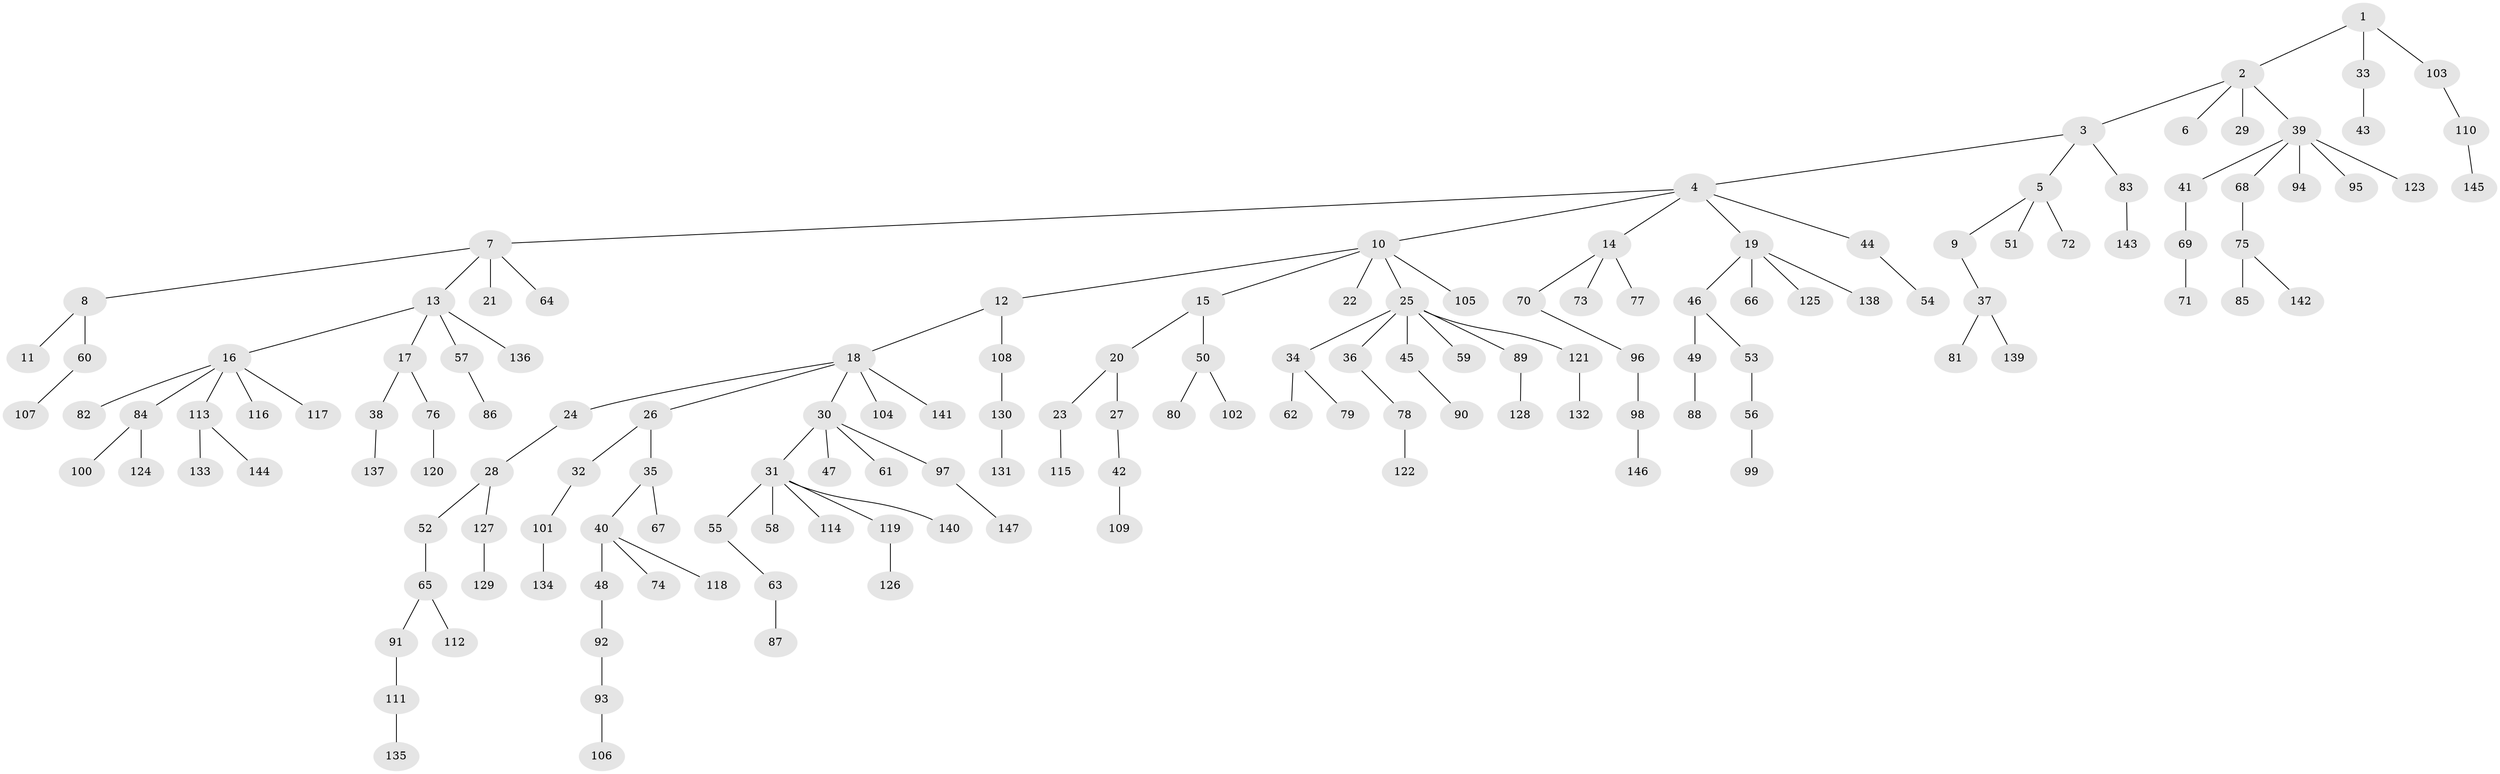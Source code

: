 // Generated by graph-tools (version 1.1) at 2025/02/03/09/25 03:02:18]
// undirected, 147 vertices, 146 edges
graph export_dot {
graph [start="1"]
  node [color=gray90,style=filled];
  1;
  2;
  3;
  4;
  5;
  6;
  7;
  8;
  9;
  10;
  11;
  12;
  13;
  14;
  15;
  16;
  17;
  18;
  19;
  20;
  21;
  22;
  23;
  24;
  25;
  26;
  27;
  28;
  29;
  30;
  31;
  32;
  33;
  34;
  35;
  36;
  37;
  38;
  39;
  40;
  41;
  42;
  43;
  44;
  45;
  46;
  47;
  48;
  49;
  50;
  51;
  52;
  53;
  54;
  55;
  56;
  57;
  58;
  59;
  60;
  61;
  62;
  63;
  64;
  65;
  66;
  67;
  68;
  69;
  70;
  71;
  72;
  73;
  74;
  75;
  76;
  77;
  78;
  79;
  80;
  81;
  82;
  83;
  84;
  85;
  86;
  87;
  88;
  89;
  90;
  91;
  92;
  93;
  94;
  95;
  96;
  97;
  98;
  99;
  100;
  101;
  102;
  103;
  104;
  105;
  106;
  107;
  108;
  109;
  110;
  111;
  112;
  113;
  114;
  115;
  116;
  117;
  118;
  119;
  120;
  121;
  122;
  123;
  124;
  125;
  126;
  127;
  128;
  129;
  130;
  131;
  132;
  133;
  134;
  135;
  136;
  137;
  138;
  139;
  140;
  141;
  142;
  143;
  144;
  145;
  146;
  147;
  1 -- 2;
  1 -- 33;
  1 -- 103;
  2 -- 3;
  2 -- 6;
  2 -- 29;
  2 -- 39;
  3 -- 4;
  3 -- 5;
  3 -- 83;
  4 -- 7;
  4 -- 10;
  4 -- 14;
  4 -- 19;
  4 -- 44;
  5 -- 9;
  5 -- 51;
  5 -- 72;
  7 -- 8;
  7 -- 13;
  7 -- 21;
  7 -- 64;
  8 -- 11;
  8 -- 60;
  9 -- 37;
  10 -- 12;
  10 -- 15;
  10 -- 22;
  10 -- 25;
  10 -- 105;
  12 -- 18;
  12 -- 108;
  13 -- 16;
  13 -- 17;
  13 -- 57;
  13 -- 136;
  14 -- 70;
  14 -- 73;
  14 -- 77;
  15 -- 20;
  15 -- 50;
  16 -- 82;
  16 -- 84;
  16 -- 113;
  16 -- 116;
  16 -- 117;
  17 -- 38;
  17 -- 76;
  18 -- 24;
  18 -- 26;
  18 -- 30;
  18 -- 104;
  18 -- 141;
  19 -- 46;
  19 -- 66;
  19 -- 125;
  19 -- 138;
  20 -- 23;
  20 -- 27;
  23 -- 115;
  24 -- 28;
  25 -- 34;
  25 -- 36;
  25 -- 45;
  25 -- 59;
  25 -- 89;
  25 -- 121;
  26 -- 32;
  26 -- 35;
  27 -- 42;
  28 -- 52;
  28 -- 127;
  30 -- 31;
  30 -- 47;
  30 -- 61;
  30 -- 97;
  31 -- 55;
  31 -- 58;
  31 -- 114;
  31 -- 119;
  31 -- 140;
  32 -- 101;
  33 -- 43;
  34 -- 62;
  34 -- 79;
  35 -- 40;
  35 -- 67;
  36 -- 78;
  37 -- 81;
  37 -- 139;
  38 -- 137;
  39 -- 41;
  39 -- 68;
  39 -- 94;
  39 -- 95;
  39 -- 123;
  40 -- 48;
  40 -- 74;
  40 -- 118;
  41 -- 69;
  42 -- 109;
  44 -- 54;
  45 -- 90;
  46 -- 49;
  46 -- 53;
  48 -- 92;
  49 -- 88;
  50 -- 80;
  50 -- 102;
  52 -- 65;
  53 -- 56;
  55 -- 63;
  56 -- 99;
  57 -- 86;
  60 -- 107;
  63 -- 87;
  65 -- 91;
  65 -- 112;
  68 -- 75;
  69 -- 71;
  70 -- 96;
  75 -- 85;
  75 -- 142;
  76 -- 120;
  78 -- 122;
  83 -- 143;
  84 -- 100;
  84 -- 124;
  89 -- 128;
  91 -- 111;
  92 -- 93;
  93 -- 106;
  96 -- 98;
  97 -- 147;
  98 -- 146;
  101 -- 134;
  103 -- 110;
  108 -- 130;
  110 -- 145;
  111 -- 135;
  113 -- 133;
  113 -- 144;
  119 -- 126;
  121 -- 132;
  127 -- 129;
  130 -- 131;
}
